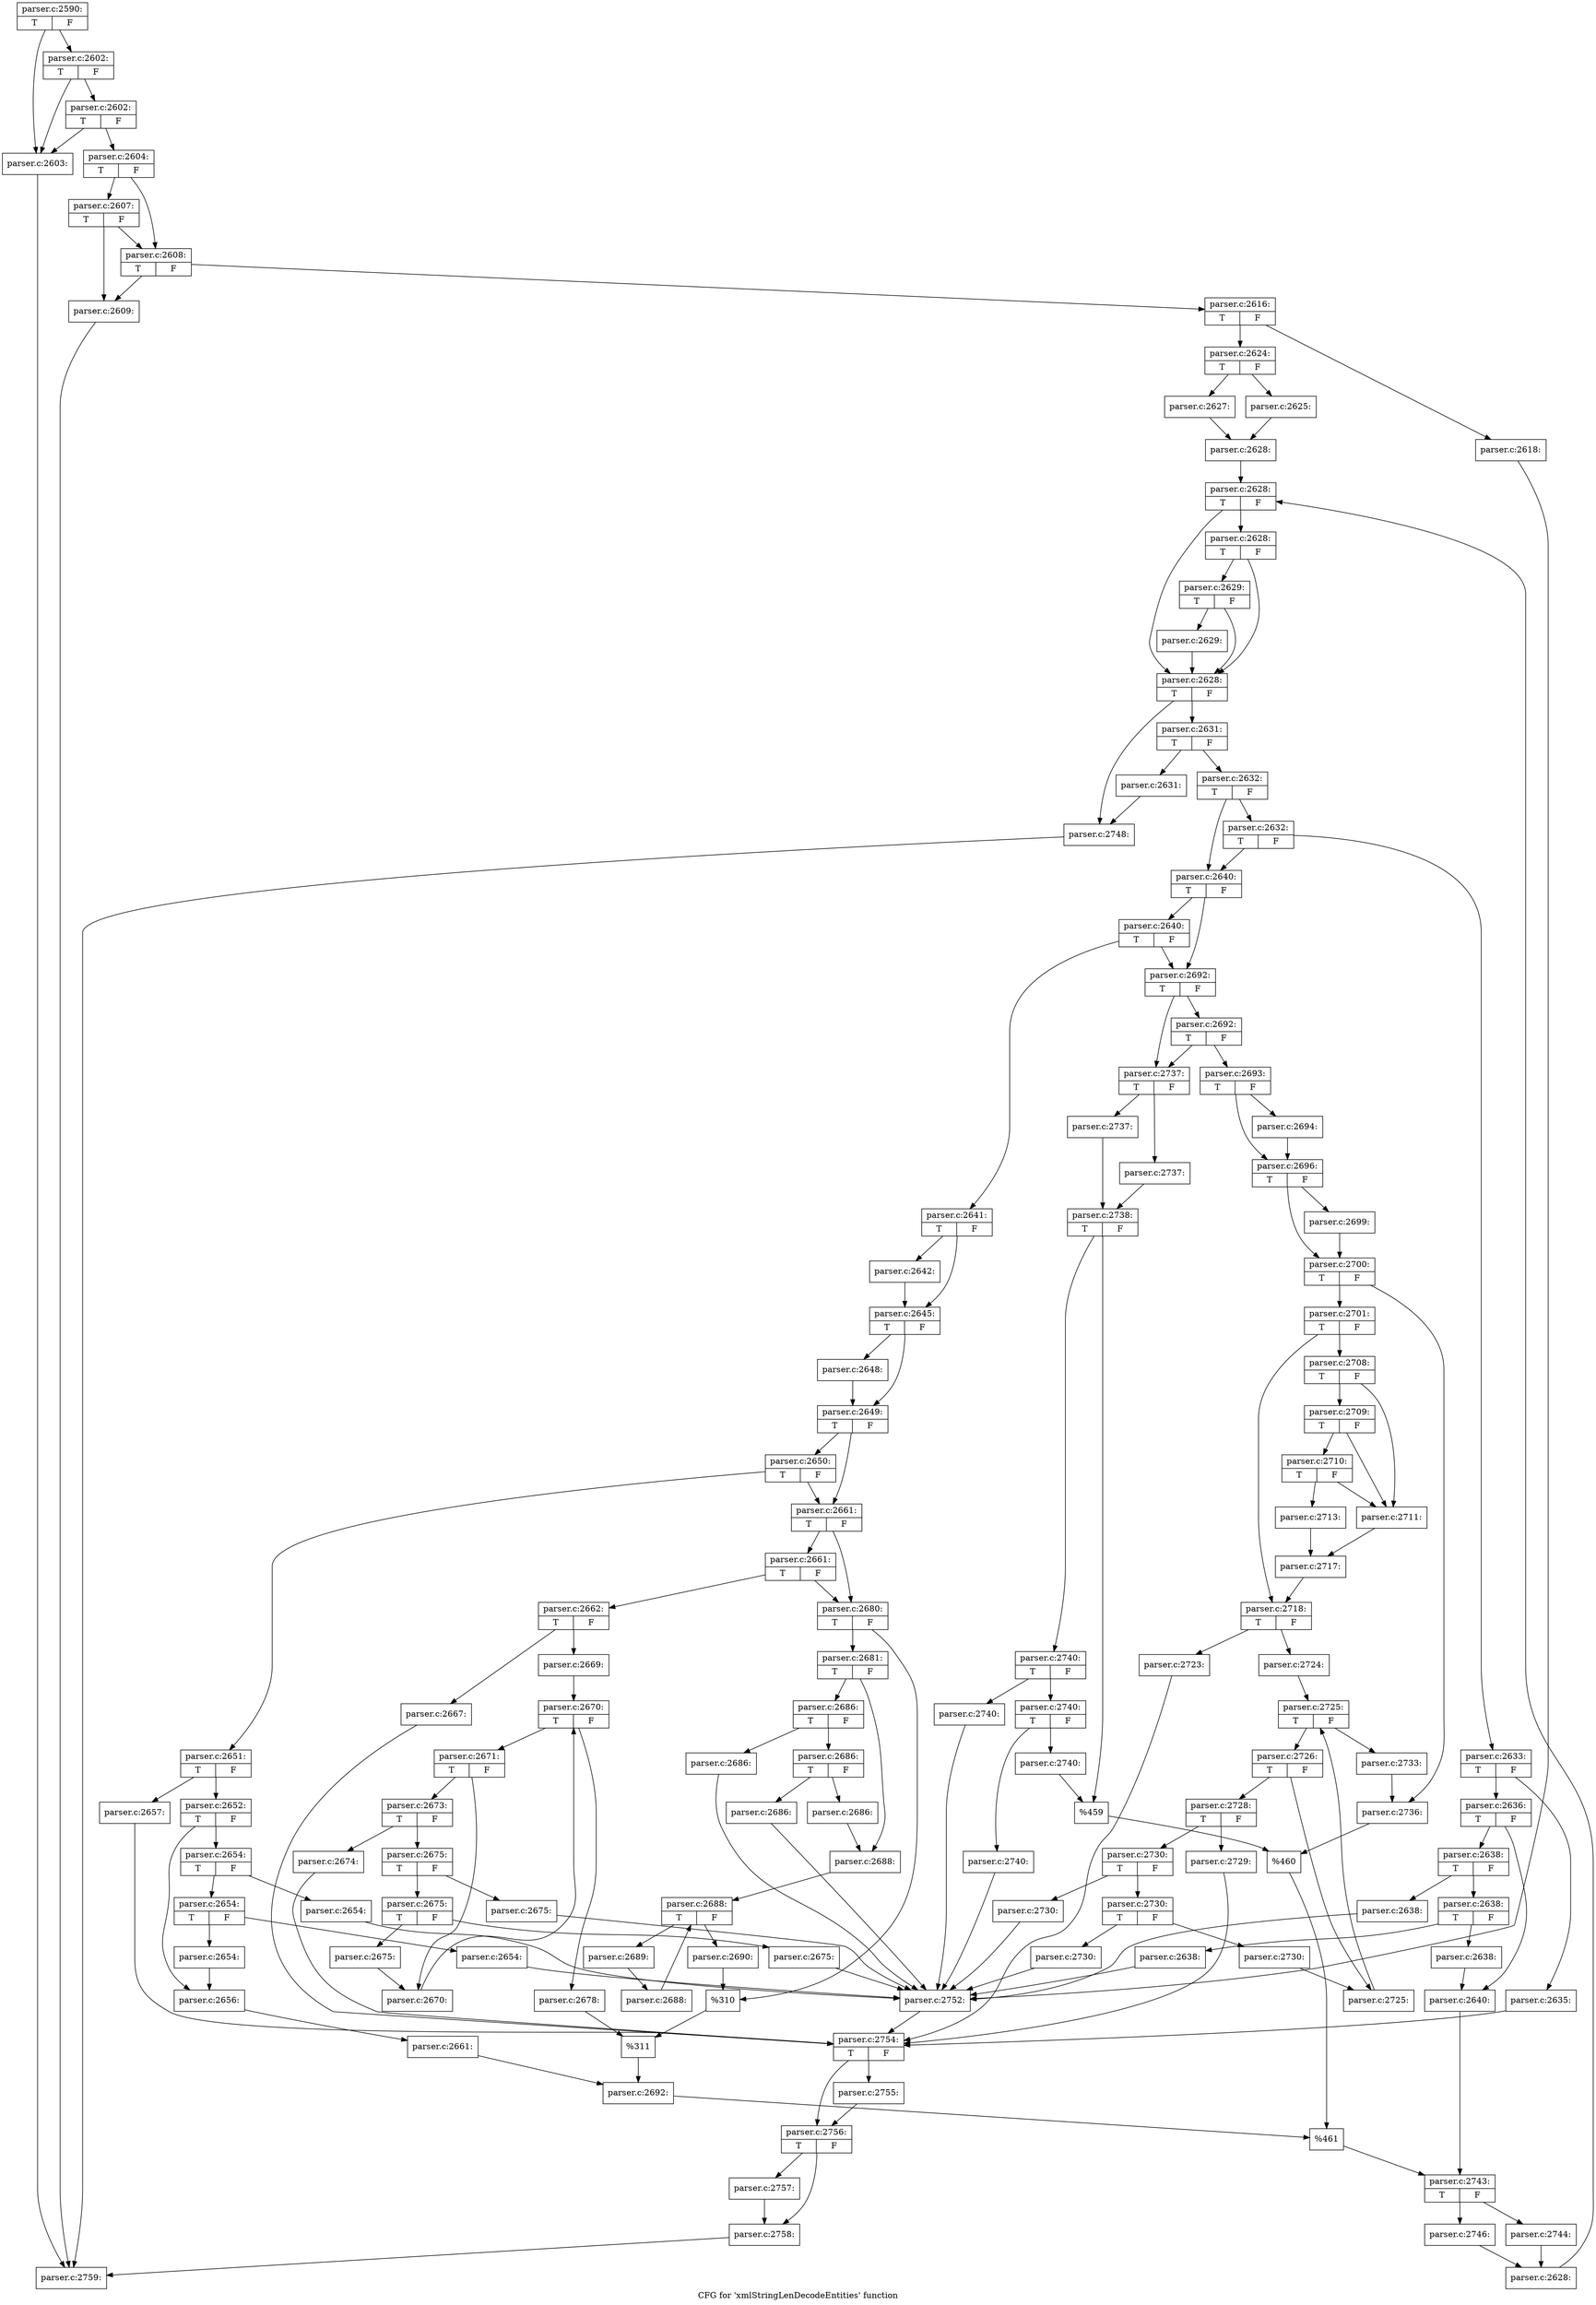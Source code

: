 digraph "CFG for 'xmlStringLenDecodeEntities' function" {
	label="CFG for 'xmlStringLenDecodeEntities' function";

	Node0x55d73b7c2bd0 [shape=record,label="{parser.c:2590:|{<s0>T|<s1>F}}"];
	Node0x55d73b7c2bd0 -> Node0x55d73b7dd0a0;
	Node0x55d73b7c2bd0 -> Node0x55d73b7dd1c0;
	Node0x55d73b7dd1c0 [shape=record,label="{parser.c:2602:|{<s0>T|<s1>F}}"];
	Node0x55d73b7dd1c0 -> Node0x55d73b7dd0a0;
	Node0x55d73b7dd1c0 -> Node0x55d73b7dd140;
	Node0x55d73b7dd140 [shape=record,label="{parser.c:2602:|{<s0>T|<s1>F}}"];
	Node0x55d73b7dd140 -> Node0x55d73b7dd0a0;
	Node0x55d73b7dd140 -> Node0x55d73b7dd0f0;
	Node0x55d73b7dd0a0 [shape=record,label="{parser.c:2603:}"];
	Node0x55d73b7dd0a0 -> Node0x55d73b7c82c0;
	Node0x55d73b7dd0f0 [shape=record,label="{parser.c:2604:|{<s0>T|<s1>F}}"];
	Node0x55d73b7dd0f0 -> Node0x55d73b7ddec0;
	Node0x55d73b7dd0f0 -> Node0x55d73b7dde40;
	Node0x55d73b7ddec0 [shape=record,label="{parser.c:2607:|{<s0>T|<s1>F}}"];
	Node0x55d73b7ddec0 -> Node0x55d73b7ddda0;
	Node0x55d73b7ddec0 -> Node0x55d73b7dde40;
	Node0x55d73b7dde40 [shape=record,label="{parser.c:2608:|{<s0>T|<s1>F}}"];
	Node0x55d73b7dde40 -> Node0x55d73b7ddda0;
	Node0x55d73b7dde40 -> Node0x55d73b7dddf0;
	Node0x55d73b7ddda0 [shape=record,label="{parser.c:2609:}"];
	Node0x55d73b7ddda0 -> Node0x55d73b7c82c0;
	Node0x55d73b7dddf0 [shape=record,label="{parser.c:2616:|{<s0>T|<s1>F}}"];
	Node0x55d73b7dddf0 -> Node0x55d73b7df260;
	Node0x55d73b7dddf0 -> Node0x55d73b7df2b0;
	Node0x55d73b7df260 [shape=record,label="{parser.c:2618:}"];
	Node0x55d73b7df260 -> Node0x55d73b7dfde0;
	Node0x55d73b7df2b0 [shape=record,label="{parser.c:2624:|{<s0>T|<s1>F}}"];
	Node0x55d73b7df2b0 -> Node0x55d73b7dfec0;
	Node0x55d73b7df2b0 -> Node0x55d73b7dff60;
	Node0x55d73b7dfec0 [shape=record,label="{parser.c:2625:}"];
	Node0x55d73b7dfec0 -> Node0x55d73b7dff10;
	Node0x55d73b7dff60 [shape=record,label="{parser.c:2627:}"];
	Node0x55d73b7dff60 -> Node0x55d73b7dff10;
	Node0x55d73b7dff10 [shape=record,label="{parser.c:2628:}"];
	Node0x55d73b7dff10 -> Node0x55d73b7e0ee0;
	Node0x55d73b7e0ee0 [shape=record,label="{parser.c:2628:|{<s0>T|<s1>F}}"];
	Node0x55d73b7e0ee0 -> Node0x55d73b7e12a0;
	Node0x55d73b7e0ee0 -> Node0x55d73b7e1180;
	Node0x55d73b7e12a0 [shape=record,label="{parser.c:2628:|{<s0>T|<s1>F}}"];
	Node0x55d73b7e12a0 -> Node0x55d73b7e1220;
	Node0x55d73b7e12a0 -> Node0x55d73b7e1180;
	Node0x55d73b7e1220 [shape=record,label="{parser.c:2629:|{<s0>T|<s1>F}}"];
	Node0x55d73b7e1220 -> Node0x55d73b7e11d0;
	Node0x55d73b7e1220 -> Node0x55d73b7e1180;
	Node0x55d73b7e11d0 [shape=record,label="{parser.c:2629:}"];
	Node0x55d73b7e11d0 -> Node0x55d73b7e1180;
	Node0x55d73b7e1180 [shape=record,label="{parser.c:2628:|{<s0>T|<s1>F}}"];
	Node0x55d73b7e1180 -> Node0x55d73b7e1970;
	Node0x55d73b7e1180 -> Node0x55d73b7e1100;
	Node0x55d73b7e1970 [shape=record,label="{parser.c:2631:|{<s0>T|<s1>F}}"];
	Node0x55d73b7e1970 -> Node0x55d73b7e1f10;
	Node0x55d73b7e1970 -> Node0x55d73b7e1f60;
	Node0x55d73b7e1f10 [shape=record,label="{parser.c:2631:}"];
	Node0x55d73b7e1f10 -> Node0x55d73b7e1100;
	Node0x55d73b7e1f60 [shape=record,label="{parser.c:2632:|{<s0>T|<s1>F}}"];
	Node0x55d73b7e1f60 -> Node0x55d73b7e23a0;
	Node0x55d73b7e1f60 -> Node0x55d73b7e2350;
	Node0x55d73b7e23a0 [shape=record,label="{parser.c:2632:|{<s0>T|<s1>F}}"];
	Node0x55d73b7e23a0 -> Node0x55d73b7e22b0;
	Node0x55d73b7e23a0 -> Node0x55d73b7e2350;
	Node0x55d73b7e22b0 [shape=record,label="{parser.c:2633:|{<s0>T|<s1>F}}"];
	Node0x55d73b7e22b0 -> Node0x55d73b7981f0;
	Node0x55d73b7e22b0 -> Node0x55d73b798240;
	Node0x55d73b7981f0 [shape=record,label="{parser.c:2635:}"];
	Node0x55d73b7981f0 -> Node0x55d73b7e4450;
	Node0x55d73b798240 [shape=record,label="{parser.c:2636:|{<s0>T|<s1>F}}"];
	Node0x55d73b798240 -> Node0x55d73b7e4c00;
	Node0x55d73b798240 -> Node0x55d73b7e4c50;
	Node0x55d73b7e4c00 [shape=record,label="{parser.c:2638:|{<s0>T|<s1>F}}"];
	Node0x55d73b7e4c00 -> Node0x55d73b7e5700;
	Node0x55d73b7e4c00 -> Node0x55d73b7e5750;
	Node0x55d73b7e5700 [shape=record,label="{parser.c:2638:}"];
	Node0x55d73b7e5700 -> Node0x55d73b7dfde0;
	Node0x55d73b7e5750 [shape=record,label="{parser.c:2638:|{<s0>T|<s1>F}}"];
	Node0x55d73b7e5750 -> Node0x55d73b7e5be0;
	Node0x55d73b7e5750 -> Node0x55d73b7e5c30;
	Node0x55d73b7e5be0 [shape=record,label="{parser.c:2638:}"];
	Node0x55d73b7e5be0 -> Node0x55d73b7dfde0;
	Node0x55d73b7e5c30 [shape=record,label="{parser.c:2638:}"];
	Node0x55d73b7e5c30 -> Node0x55d73b7e4c50;
	Node0x55d73b7e4c50 [shape=record,label="{parser.c:2640:}"];
	Node0x55d73b7e4c50 -> Node0x55d73b7e2300;
	Node0x55d73b7e2350 [shape=record,label="{parser.c:2640:|{<s0>T|<s1>F}}"];
	Node0x55d73b7e2350 -> Node0x55d73b7e6380;
	Node0x55d73b7e2350 -> Node0x55d73b7e6330;
	Node0x55d73b7e6380 [shape=record,label="{parser.c:2640:|{<s0>T|<s1>F}}"];
	Node0x55d73b7e6380 -> Node0x55d73b7e6290;
	Node0x55d73b7e6380 -> Node0x55d73b7e6330;
	Node0x55d73b7e6290 [shape=record,label="{parser.c:2641:|{<s0>T|<s1>F}}"];
	Node0x55d73b7e6290 -> Node0x55d73b7e6990;
	Node0x55d73b7e6290 -> Node0x55d73b7e69e0;
	Node0x55d73b7e6990 [shape=record,label="{parser.c:2642:}"];
	Node0x55d73b7e6990 -> Node0x55d73b7e69e0;
	Node0x55d73b7e69e0 [shape=record,label="{parser.c:2645:|{<s0>T|<s1>F}}"];
	Node0x55d73b7e69e0 -> Node0x55d73b7e84a0;
	Node0x55d73b7e69e0 -> Node0x55d73b7e84f0;
	Node0x55d73b7e84a0 [shape=record,label="{parser.c:2648:}"];
	Node0x55d73b7e84a0 -> Node0x55d73b7e84f0;
	Node0x55d73b7e84f0 [shape=record,label="{parser.c:2649:|{<s0>T|<s1>F}}"];
	Node0x55d73b7e84f0 -> Node0x55d73b7e8d70;
	Node0x55d73b7e84f0 -> Node0x55d73b7e8d20;
	Node0x55d73b7e8d70 [shape=record,label="{parser.c:2650:|{<s0>T|<s1>F}}"];
	Node0x55d73b7e8d70 -> Node0x55d73b7e8c80;
	Node0x55d73b7e8d70 -> Node0x55d73b7e8d20;
	Node0x55d73b7e8c80 [shape=record,label="{parser.c:2651:|{<s0>T|<s1>F}}"];
	Node0x55d73b7e8c80 -> Node0x55d73b7e9360;
	Node0x55d73b7e8c80 -> Node0x55d73b7e9400;
	Node0x55d73b7e9360 [shape=record,label="{parser.c:2652:|{<s0>T|<s1>F}}"];
	Node0x55d73b7e9360 -> Node0x55d73b7e9f30;
	Node0x55d73b7e9360 -> Node0x55d73b7e9f80;
	Node0x55d73b7e9f30 [shape=record,label="{parser.c:2654:|{<s0>T|<s1>F}}"];
	Node0x55d73b7e9f30 -> Node0x55d73b7eaa40;
	Node0x55d73b7e9f30 -> Node0x55d73b7eaa90;
	Node0x55d73b7eaa40 [shape=record,label="{parser.c:2654:}"];
	Node0x55d73b7eaa40 -> Node0x55d73b7dfde0;
	Node0x55d73b7eaa90 [shape=record,label="{parser.c:2654:|{<s0>T|<s1>F}}"];
	Node0x55d73b7eaa90 -> Node0x55d73b7eafc0;
	Node0x55d73b7eaa90 -> Node0x55d73b7eb010;
	Node0x55d73b7eafc0 [shape=record,label="{parser.c:2654:}"];
	Node0x55d73b7eafc0 -> Node0x55d73b7dfde0;
	Node0x55d73b7eb010 [shape=record,label="{parser.c:2654:}"];
	Node0x55d73b7eb010 -> Node0x55d73b7e9f80;
	Node0x55d73b7e9f80 [shape=record,label="{parser.c:2656:}"];
	Node0x55d73b7e9f80 -> Node0x55d73b7e93b0;
	Node0x55d73b7e9400 [shape=record,label="{parser.c:2657:}"];
	Node0x55d73b7e9400 -> Node0x55d73b7e4450;
	Node0x55d73b7e93b0 [shape=record,label="{parser.c:2661:}"];
	Node0x55d73b7e93b0 -> Node0x55d73b7e8cd0;
	Node0x55d73b7e8d20 [shape=record,label="{parser.c:2661:|{<s0>T|<s1>F}}"];
	Node0x55d73b7e8d20 -> Node0x55d73b7ebfa0;
	Node0x55d73b7e8d20 -> Node0x55d73b7ebf50;
	Node0x55d73b7ebfa0 [shape=record,label="{parser.c:2661:|{<s0>T|<s1>F}}"];
	Node0x55d73b7ebfa0 -> Node0x55d73b7ebeb0;
	Node0x55d73b7ebfa0 -> Node0x55d73b7ebf50;
	Node0x55d73b7ebeb0 [shape=record,label="{parser.c:2662:|{<s0>T|<s1>F}}"];
	Node0x55d73b7ebeb0 -> Node0x55d73b7ecf90;
	Node0x55d73b7ebeb0 -> Node0x55d73b7ecfe0;
	Node0x55d73b7ecf90 [shape=record,label="{parser.c:2667:}"];
	Node0x55d73b7ecf90 -> Node0x55d73b7e4450;
	Node0x55d73b7ecfe0 [shape=record,label="{parser.c:2669:}"];
	Node0x55d73b7ecfe0 -> Node0x55d73b7ed440;
	Node0x55d73b7ed440 [shape=record,label="{parser.c:2670:|{<s0>T|<s1>F}}"];
	Node0x55d73b7ed440 -> Node0x55d73b7ed8b0;
	Node0x55d73b7ed440 -> Node0x55d73b7ed620;
	Node0x55d73b7ed8b0 [shape=record,label="{parser.c:2671:|{<s0>T|<s1>F}}"];
	Node0x55d73b7ed8b0 -> Node0x55d73b7edfb0;
	Node0x55d73b7ed8b0 -> Node0x55d73b7ee000;
	Node0x55d73b7edfb0 [shape=record,label="{parser.c:2673:|{<s0>T|<s1>F}}"];
	Node0x55d73b7edfb0 -> Node0x55d73b7ee500;
	Node0x55d73b7edfb0 -> Node0x55d73b7ee550;
	Node0x55d73b7ee500 [shape=record,label="{parser.c:2674:}"];
	Node0x55d73b7ee500 -> Node0x55d73b7e4450;
	Node0x55d73b7ee550 [shape=record,label="{parser.c:2675:|{<s0>T|<s1>F}}"];
	Node0x55d73b7ee550 -> Node0x55d73b7ef0e0;
	Node0x55d73b7ee550 -> Node0x55d73b7ef130;
	Node0x55d73b7ef0e0 [shape=record,label="{parser.c:2675:}"];
	Node0x55d73b7ef0e0 -> Node0x55d73b7dfde0;
	Node0x55d73b7ef130 [shape=record,label="{parser.c:2675:|{<s0>T|<s1>F}}"];
	Node0x55d73b7ef130 -> Node0x55d73b7ef660;
	Node0x55d73b7ef130 -> Node0x55d73b7ef6b0;
	Node0x55d73b7ef660 [shape=record,label="{parser.c:2675:}"];
	Node0x55d73b7ef660 -> Node0x55d73b7dfde0;
	Node0x55d73b7ef6b0 [shape=record,label="{parser.c:2675:}"];
	Node0x55d73b7ef6b0 -> Node0x55d73b7ee000;
	Node0x55d73b7ee000 [shape=record,label="{parser.c:2670:}"];
	Node0x55d73b7ee000 -> Node0x55d73b7ed440;
	Node0x55d73b7ed620 [shape=record,label="{parser.c:2678:}"];
	Node0x55d73b7ed620 -> Node0x55d73b7ebf00;
	Node0x55d73b7ebf50 [shape=record,label="{parser.c:2680:|{<s0>T|<s1>F}}"];
	Node0x55d73b7ebf50 -> Node0x55d73b7f00e0;
	Node0x55d73b7ebf50 -> Node0x55d73b7f0130;
	Node0x55d73b7f00e0 [shape=record,label="{parser.c:2681:|{<s0>T|<s1>F}}"];
	Node0x55d73b7f00e0 -> Node0x55d73b7f1cb0;
	Node0x55d73b7f00e0 -> Node0x55d73b7f1d00;
	Node0x55d73b7f1cb0 [shape=record,label="{parser.c:2686:|{<s0>T|<s1>F}}"];
	Node0x55d73b7f1cb0 -> Node0x55d73b7f2aa0;
	Node0x55d73b7f1cb0 -> Node0x55d73b7f2af0;
	Node0x55d73b7f2aa0 [shape=record,label="{parser.c:2686:}"];
	Node0x55d73b7f2aa0 -> Node0x55d73b7dfde0;
	Node0x55d73b7f2af0 [shape=record,label="{parser.c:2686:|{<s0>T|<s1>F}}"];
	Node0x55d73b7f2af0 -> Node0x55d73b7f3020;
	Node0x55d73b7f2af0 -> Node0x55d73b7f3070;
	Node0x55d73b7f3020 [shape=record,label="{parser.c:2686:}"];
	Node0x55d73b7f3020 -> Node0x55d73b7dfde0;
	Node0x55d73b7f3070 [shape=record,label="{parser.c:2686:}"];
	Node0x55d73b7f3070 -> Node0x55d73b7f1d00;
	Node0x55d73b7f1d00 [shape=record,label="{parser.c:2688:}"];
	Node0x55d73b7f1d00 -> Node0x55d73b7f3630;
	Node0x55d73b7f3630 [shape=record,label="{parser.c:2688:|{<s0>T|<s1>F}}"];
	Node0x55d73b7f3630 -> Node0x55d73b7f3910;
	Node0x55d73b7f3630 -> Node0x55d73b7f35e0;
	Node0x55d73b7f3910 [shape=record,label="{parser.c:2689:}"];
	Node0x55d73b7f3910 -> Node0x55d73b7f3880;
	Node0x55d73b7f3880 [shape=record,label="{parser.c:2688:}"];
	Node0x55d73b7f3880 -> Node0x55d73b7f3630;
	Node0x55d73b7f35e0 [shape=record,label="{parser.c:2690:}"];
	Node0x55d73b7f35e0 -> Node0x55d73b7f0130;
	Node0x55d73b7f0130 [shape=record,label="{%310}"];
	Node0x55d73b7f0130 -> Node0x55d73b7ebf00;
	Node0x55d73b7ebf00 [shape=record,label="{%311}"];
	Node0x55d73b7ebf00 -> Node0x55d73b7e8cd0;
	Node0x55d73b7e8cd0 [shape=record,label="{parser.c:2692:}"];
	Node0x55d73b7e8cd0 -> Node0x55d73b7e62e0;
	Node0x55d73b7e6330 [shape=record,label="{parser.c:2692:|{<s0>T|<s1>F}}"];
	Node0x55d73b7e6330 -> Node0x55d73b7f4bc0;
	Node0x55d73b7e6330 -> Node0x55d73b7f4b70;
	Node0x55d73b7f4bc0 [shape=record,label="{parser.c:2692:|{<s0>T|<s1>F}}"];
	Node0x55d73b7f4bc0 -> Node0x55d73b7f4ad0;
	Node0x55d73b7f4bc0 -> Node0x55d73b7f4b70;
	Node0x55d73b7f4ad0 [shape=record,label="{parser.c:2693:|{<s0>T|<s1>F}}"];
	Node0x55d73b7f4ad0 -> Node0x55d73b7f51d0;
	Node0x55d73b7f4ad0 -> Node0x55d73b7f5220;
	Node0x55d73b7f51d0 [shape=record,label="{parser.c:2694:}"];
	Node0x55d73b7f51d0 -> Node0x55d73b7f5220;
	Node0x55d73b7f5220 [shape=record,label="{parser.c:2696:|{<s0>T|<s1>F}}"];
	Node0x55d73b7f5220 -> Node0x55d73b7f70b0;
	Node0x55d73b7f5220 -> Node0x55d73b7f7100;
	Node0x55d73b7f70b0 [shape=record,label="{parser.c:2699:}"];
	Node0x55d73b7f70b0 -> Node0x55d73b7f7100;
	Node0x55d73b7f7100 [shape=record,label="{parser.c:2700:|{<s0>T|<s1>F}}"];
	Node0x55d73b7f7100 -> Node0x55d73b7f79e0;
	Node0x55d73b7f7100 -> Node0x55d73b7f7a30;
	Node0x55d73b7f79e0 [shape=record,label="{parser.c:2701:|{<s0>T|<s1>F}}"];
	Node0x55d73b7f79e0 -> Node0x55d73b7f7df0;
	Node0x55d73b7f79e0 -> Node0x55d73b7f7e40;
	Node0x55d73b7f7df0 [shape=record,label="{parser.c:2708:|{<s0>T|<s1>F}}"];
	Node0x55d73b7f7df0 -> Node0x55d73b7f82d0;
	Node0x55d73b7f7df0 -> Node0x55d73b7f8440;
	Node0x55d73b7f8440 [shape=record,label="{parser.c:2709:|{<s0>T|<s1>F}}"];
	Node0x55d73b7f8440 -> Node0x55d73b7f82d0;
	Node0x55d73b7f8440 -> Node0x55d73b7f83c0;
	Node0x55d73b7f83c0 [shape=record,label="{parser.c:2710:|{<s0>T|<s1>F}}"];
	Node0x55d73b7f83c0 -> Node0x55d73b7f82d0;
	Node0x55d73b7f83c0 -> Node0x55d73b7f8370;
	Node0x55d73b7f82d0 [shape=record,label="{parser.c:2711:}"];
	Node0x55d73b7f82d0 -> Node0x55d73b7f8320;
	Node0x55d73b7f8370 [shape=record,label="{parser.c:2713:}"];
	Node0x55d73b7f8370 -> Node0x55d73b7f8320;
	Node0x55d73b7f8320 [shape=record,label="{parser.c:2717:}"];
	Node0x55d73b7f8320 -> Node0x55d73b7f7e40;
	Node0x55d73b7f7e40 [shape=record,label="{parser.c:2718:|{<s0>T|<s1>F}}"];
	Node0x55d73b7f7e40 -> Node0x55d73b7faf30;
	Node0x55d73b7f7e40 -> Node0x55d73b7faf80;
	Node0x55d73b7faf30 [shape=record,label="{parser.c:2723:}"];
	Node0x55d73b7faf30 -> Node0x55d73b7e4450;
	Node0x55d73b7faf80 [shape=record,label="{parser.c:2724:}"];
	Node0x55d73b7faf80 -> Node0x55d73b7fb3e0;
	Node0x55d73b7fb3e0 [shape=record,label="{parser.c:2725:|{<s0>T|<s1>F}}"];
	Node0x55d73b7fb3e0 -> Node0x55d73b7fb850;
	Node0x55d73b7fb3e0 -> Node0x55d73b7fb5c0;
	Node0x55d73b7fb850 [shape=record,label="{parser.c:2726:|{<s0>T|<s1>F}}"];
	Node0x55d73b7fb850 -> Node0x55d73b7fbf50;
	Node0x55d73b7fb850 -> Node0x55d73b7fbfa0;
	Node0x55d73b7fbf50 [shape=record,label="{parser.c:2728:|{<s0>T|<s1>F}}"];
	Node0x55d73b7fbf50 -> Node0x55d73b7fc4a0;
	Node0x55d73b7fbf50 -> Node0x55d73b7fc4f0;
	Node0x55d73b7fc4a0 [shape=record,label="{parser.c:2729:}"];
	Node0x55d73b7fc4a0 -> Node0x55d73b7e4450;
	Node0x55d73b7fc4f0 [shape=record,label="{parser.c:2730:|{<s0>T|<s1>F}}"];
	Node0x55d73b7fc4f0 -> Node0x55d73b7fd080;
	Node0x55d73b7fc4f0 -> Node0x55d73b7fd0d0;
	Node0x55d73b7fd080 [shape=record,label="{parser.c:2730:}"];
	Node0x55d73b7fd080 -> Node0x55d73b7dfde0;
	Node0x55d73b7fd0d0 [shape=record,label="{parser.c:2730:|{<s0>T|<s1>F}}"];
	Node0x55d73b7fd0d0 -> Node0x55d73b7fd600;
	Node0x55d73b7fd0d0 -> Node0x55d73b7fd650;
	Node0x55d73b7fd600 [shape=record,label="{parser.c:2730:}"];
	Node0x55d73b7fd600 -> Node0x55d73b7dfde0;
	Node0x55d73b7fd650 [shape=record,label="{parser.c:2730:}"];
	Node0x55d73b7fd650 -> Node0x55d73b7fbfa0;
	Node0x55d73b7fbfa0 [shape=record,label="{parser.c:2725:}"];
	Node0x55d73b7fbfa0 -> Node0x55d73b7fb3e0;
	Node0x55d73b7fb5c0 [shape=record,label="{parser.c:2733:}"];
	Node0x55d73b7fb5c0 -> Node0x55d73b7f7a30;
	Node0x55d73b7f7a30 [shape=record,label="{parser.c:2736:}"];
	Node0x55d73b7f7a30 -> Node0x55d73b7f4b20;
	Node0x55d73b7f4b70 [shape=record,label="{parser.c:2737:|{<s0>T|<s1>F}}"];
	Node0x55d73b7f4b70 -> Node0x55d73b7fe130;
	Node0x55d73b7f4b70 -> Node0x55d73b7fe1d0;
	Node0x55d73b7fe130 [shape=record,label="{parser.c:2737:}"];
	Node0x55d73b7fe130 -> Node0x55d73b7fe180;
	Node0x55d73b7fe1d0 [shape=record,label="{parser.c:2737:}"];
	Node0x55d73b7fe1d0 -> Node0x55d73b7fe180;
	Node0x55d73b7fe180 [shape=record,label="{parser.c:2738:|{<s0>T|<s1>F}}"];
	Node0x55d73b7fe180 -> Node0x55d73b7fef80;
	Node0x55d73b7fe180 -> Node0x55d73b7fefd0;
	Node0x55d73b7fef80 [shape=record,label="{parser.c:2740:|{<s0>T|<s1>F}}"];
	Node0x55d73b7fef80 -> Node0x55d73b7ffa90;
	Node0x55d73b7fef80 -> Node0x55d73b7ffae0;
	Node0x55d73b7ffa90 [shape=record,label="{parser.c:2740:}"];
	Node0x55d73b7ffa90 -> Node0x55d73b7dfde0;
	Node0x55d73b7ffae0 [shape=record,label="{parser.c:2740:|{<s0>T|<s1>F}}"];
	Node0x55d73b7ffae0 -> Node0x55d73b800010;
	Node0x55d73b7ffae0 -> Node0x55d73b800060;
	Node0x55d73b800010 [shape=record,label="{parser.c:2740:}"];
	Node0x55d73b800010 -> Node0x55d73b7dfde0;
	Node0x55d73b800060 [shape=record,label="{parser.c:2740:}"];
	Node0x55d73b800060 -> Node0x55d73b7fefd0;
	Node0x55d73b7fefd0 [shape=record,label="{%459}"];
	Node0x55d73b7fefd0 -> Node0x55d73b7f4b20;
	Node0x55d73b7f4b20 [shape=record,label="{%460}"];
	Node0x55d73b7f4b20 -> Node0x55d73b7e62e0;
	Node0x55d73b7e62e0 [shape=record,label="{%461}"];
	Node0x55d73b7e62e0 -> Node0x55d73b7e2300;
	Node0x55d73b7e2300 [shape=record,label="{parser.c:2743:|{<s0>T|<s1>F}}"];
	Node0x55d73b7e2300 -> Node0x55d73b8008a0;
	Node0x55d73b7e2300 -> Node0x55d73b800940;
	Node0x55d73b8008a0 [shape=record,label="{parser.c:2744:}"];
	Node0x55d73b8008a0 -> Node0x55d73b8008f0;
	Node0x55d73b800940 [shape=record,label="{parser.c:2746:}"];
	Node0x55d73b800940 -> Node0x55d73b8008f0;
	Node0x55d73b8008f0 [shape=record,label="{parser.c:2628:}"];
	Node0x55d73b8008f0 -> Node0x55d73b7e0ee0;
	Node0x55d73b7e1100 [shape=record,label="{parser.c:2748:}"];
	Node0x55d73b7e1100 -> Node0x55d73b7c82c0;
	Node0x55d73b7dfde0 [shape=record,label="{parser.c:2752:}"];
	Node0x55d73b7dfde0 -> Node0x55d73b7e4450;
	Node0x55d73b7e4450 [shape=record,label="{parser.c:2754:|{<s0>T|<s1>F}}"];
	Node0x55d73b7e4450 -> Node0x55d73b79def0;
	Node0x55d73b7e4450 -> Node0x55d73b79df40;
	Node0x55d73b79def0 [shape=record,label="{parser.c:2755:}"];
	Node0x55d73b79def0 -> Node0x55d73b79df40;
	Node0x55d73b79df40 [shape=record,label="{parser.c:2756:|{<s0>T|<s1>F}}"];
	Node0x55d73b79df40 -> Node0x55d73b79e470;
	Node0x55d73b79df40 -> Node0x55d73b79e4c0;
	Node0x55d73b79e470 [shape=record,label="{parser.c:2757:}"];
	Node0x55d73b79e470 -> Node0x55d73b79e4c0;
	Node0x55d73b79e4c0 [shape=record,label="{parser.c:2758:}"];
	Node0x55d73b79e4c0 -> Node0x55d73b7c82c0;
	Node0x55d73b7c82c0 [shape=record,label="{parser.c:2759:}"];
}

